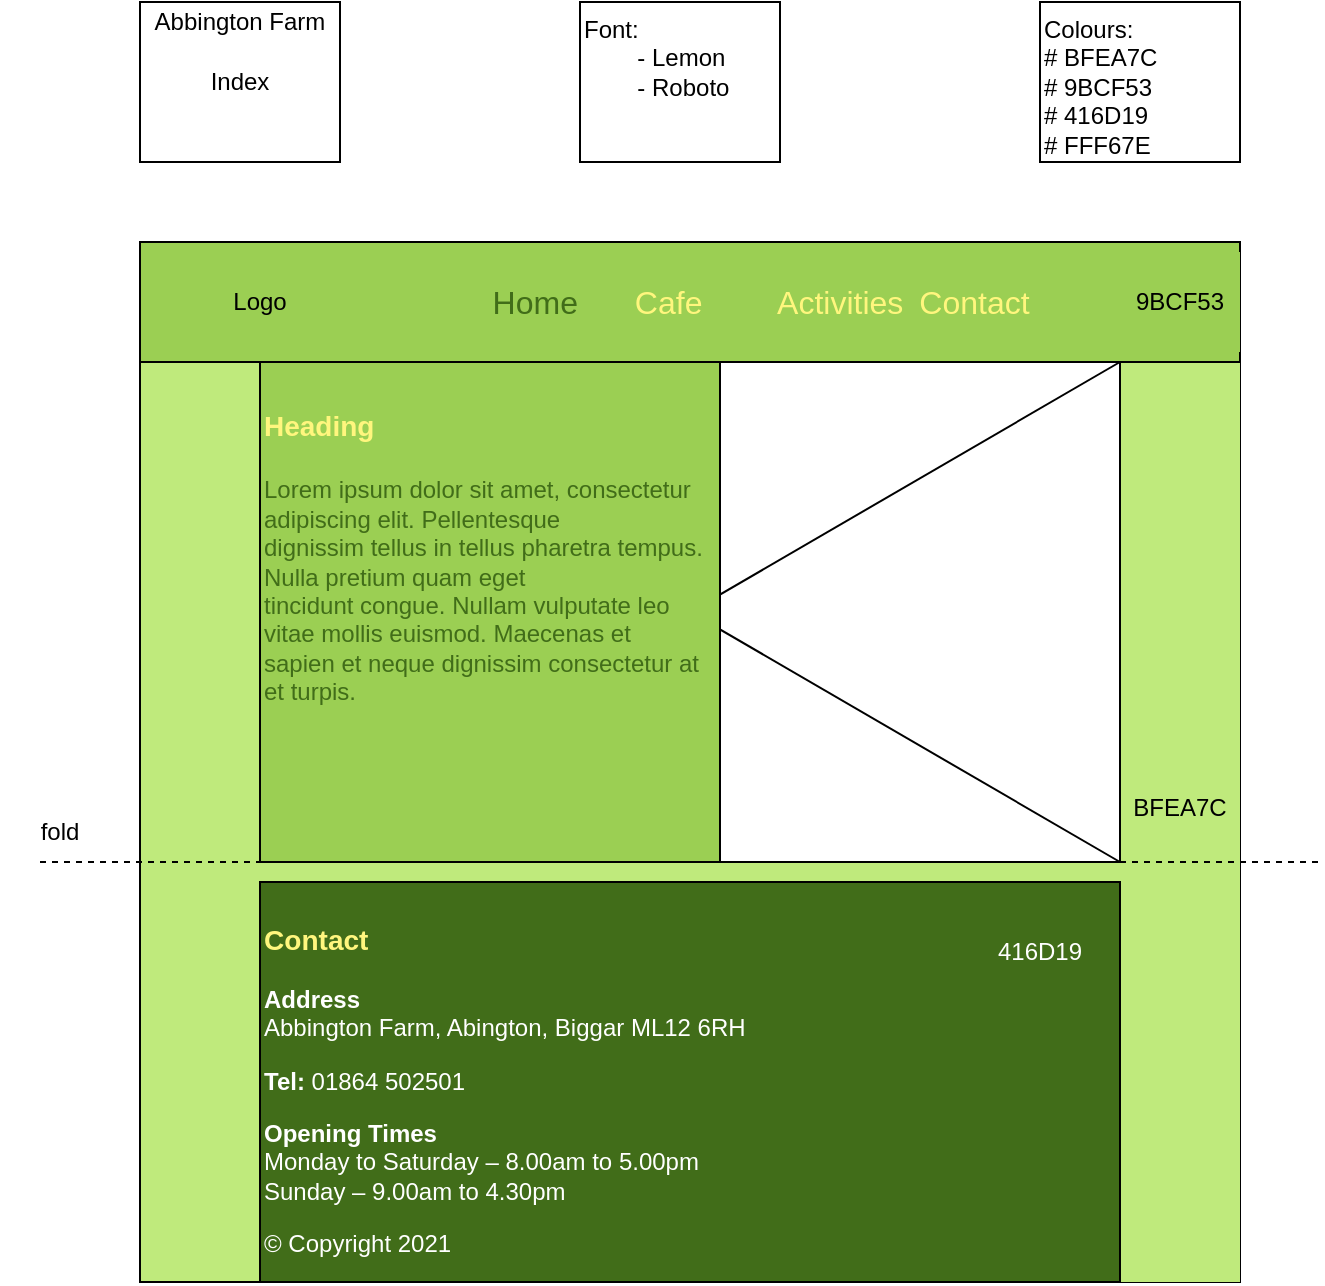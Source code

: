 <mxfile version="23.1.5" type="device">
  <diagram name="Page-1" id="TmDt9XGM6VzQtZlpyaEq">
    <mxGraphModel dx="746" dy="1153" grid="1" gridSize="10" guides="1" tooltips="1" connect="1" arrows="1" fold="1" page="1" pageScale="1" pageWidth="827" pageHeight="1169" math="0" shadow="0">
      <root>
        <mxCell id="0" />
        <mxCell id="1" parent="0" />
        <mxCell id="0ws95KaB-2t9atwoKgnw-3" value="Font:&lt;br&gt;&lt;span style=&quot;white-space: pre;&quot;&gt;&#x9;&lt;/span&gt;- Lemon&lt;br&gt;&lt;span style=&quot;white-space: pre;&quot;&gt;&#x9;&lt;/span&gt;- Roboto" style="rounded=0;whiteSpace=wrap;html=1;align=left;verticalAlign=top;fontStyle=0" vertex="1" parent="1">
          <mxGeometry x="320" y="40" width="100" height="80" as="geometry" />
        </mxCell>
        <mxCell id="0ws95KaB-2t9atwoKgnw-4" value="Colours:&lt;span style=&quot;&quot;&gt; &lt;br&gt;# BFEA7C&lt;br&gt;# 9BCF53&lt;br&gt;# 416D19&lt;br&gt;# FFF67E&lt;br&gt;&lt;/span&gt;" style="rounded=0;whiteSpace=wrap;html=1;align=left;verticalAlign=top;fontStyle=0" vertex="1" parent="1">
          <mxGeometry x="550" y="40" width="100" height="80" as="geometry" />
        </mxCell>
        <mxCell id="0ws95KaB-2t9atwoKgnw-5" value="" style="group" vertex="1" connectable="0" parent="1">
          <mxGeometry x="100" y="40" width="100" height="80" as="geometry" />
        </mxCell>
        <mxCell id="0ws95KaB-2t9atwoKgnw-1" value="Index" style="rounded=0;whiteSpace=wrap;html=1;align=center;verticalAlign=middle;" vertex="1" parent="0ws95KaB-2t9atwoKgnw-5">
          <mxGeometry width="100" height="80" as="geometry" />
        </mxCell>
        <mxCell id="0ws95KaB-2t9atwoKgnw-2" value="Abbington Farm" style="rounded=0;whiteSpace=wrap;html=1;strokeColor=none;fillColor=none;" vertex="1" parent="0ws95KaB-2t9atwoKgnw-5">
          <mxGeometry x="5" width="90" height="20" as="geometry" />
        </mxCell>
        <mxCell id="0ws95KaB-2t9atwoKgnw-6" value="" style="rounded=0;whiteSpace=wrap;html=1;" vertex="1" parent="1">
          <mxGeometry x="100" y="160" width="550" height="490" as="geometry" />
        </mxCell>
        <mxCell id="0ws95KaB-2t9atwoKgnw-23" value="" style="rounded=0;whiteSpace=wrap;html=1;strokeColor=#000000;fillColor=#BFEA7C;" vertex="1" parent="1">
          <mxGeometry x="100" y="220" width="550" height="460" as="geometry" />
        </mxCell>
        <mxCell id="0ws95KaB-2t9atwoKgnw-8" value="B&lt;span style=&quot;&quot;&gt;FEA7C&lt;/span&gt;&lt;div&gt;&lt;br/&gt;&lt;/div&gt;" style="rounded=0;whiteSpace=wrap;html=1;fillColor=#BFEA7C;strokeColor=none;" vertex="1" parent="1">
          <mxGeometry x="590" y="220" width="60" height="460" as="geometry" />
        </mxCell>
        <mxCell id="0ws95KaB-2t9atwoKgnw-9" value="&lt;div align=&quot;left&quot; style=&quot;font-size: 16px;&quot;&gt;&lt;font color=&quot;#fff67e&quot; style=&quot;font-size: 16px;&quot;&gt;&lt;span style=&quot;white-space: pre;&quot;&gt;&#x9;&lt;/span&gt;&lt;span style=&quot;white-space: pre;&quot;&gt;&#x9;&lt;/span&gt;&lt;/font&gt;&lt;font style=&quot;font-size: 16px;&quot;&gt;Home&lt;/font&gt;&lt;font color=&quot;#fff67e&quot; style=&quot;font-size: 16px;&quot;&gt; &lt;span style=&quot;white-space: pre;&quot;&gt;&#x9;&lt;/span&gt;Cafe &lt;span style=&quot;white-space: pre;&quot;&gt;&#x9;&lt;/span&gt;Activities &lt;span style=&quot;white-space: pre;&quot;&gt;&#x9;&lt;/span&gt;Contact&lt;br style=&quot;font-size: 16px;&quot;&gt;&lt;/font&gt;&lt;/div&gt;" style="rounded=0;whiteSpace=wrap;html=1;fillColor=#9BCF53;fontSize=16;fontColor=#416D19;" vertex="1" parent="1">
          <mxGeometry x="100" y="160" width="550" height="60" as="geometry" />
        </mxCell>
        <mxCell id="0ws95KaB-2t9atwoKgnw-10" value="Logo" style="rounded=0;whiteSpace=wrap;html=1;strokeColor=none;fillColor=none;" vertex="1" parent="1">
          <mxGeometry x="100" y="160" width="120" height="60" as="geometry" />
        </mxCell>
        <mxCell id="0ws95KaB-2t9atwoKgnw-11" value="" style="rounded=0;whiteSpace=wrap;html=1;" vertex="1" parent="1">
          <mxGeometry x="160" y="220" width="430" height="250" as="geometry" />
        </mxCell>
        <mxCell id="0ws95KaB-2t9atwoKgnw-12" value="" style="endArrow=none;html=1;rounded=0;entryX=1;entryY=1;entryDx=0;entryDy=0;exitX=0;exitY=0;exitDx=0;exitDy=0;" edge="1" parent="1" source="0ws95KaB-2t9atwoKgnw-11" target="0ws95KaB-2t9atwoKgnw-11">
          <mxGeometry width="50" height="50" relative="1" as="geometry">
            <mxPoint x="360" y="610" as="sourcePoint" />
            <mxPoint x="410" y="560" as="targetPoint" />
          </mxGeometry>
        </mxCell>
        <mxCell id="0ws95KaB-2t9atwoKgnw-14" value="" style="endArrow=none;html=1;rounded=0;entryX=1;entryY=0;entryDx=0;entryDy=0;exitX=0;exitY=1;exitDx=0;exitDy=0;" edge="1" parent="1" source="0ws95KaB-2t9atwoKgnw-11" target="0ws95KaB-2t9atwoKgnw-11">
          <mxGeometry width="50" height="50" relative="1" as="geometry">
            <mxPoint x="230" y="230" as="sourcePoint" />
            <mxPoint x="550" y="570" as="targetPoint" />
          </mxGeometry>
        </mxCell>
        <mxCell id="0ws95KaB-2t9atwoKgnw-15" value="" style="endArrow=none;dashed=1;html=1;rounded=0;" edge="1" parent="1">
          <mxGeometry width="50" height="50" relative="1" as="geometry">
            <mxPoint x="50" y="470" as="sourcePoint" />
            <mxPoint x="690" y="470" as="targetPoint" />
          </mxGeometry>
        </mxCell>
        <mxCell id="0ws95KaB-2t9atwoKgnw-16" value="fold" style="rounded=0;whiteSpace=wrap;html=1;strokeColor=none;fillColor=none;" vertex="1" parent="1">
          <mxGeometry x="30" y="440" width="60" height="30" as="geometry" />
        </mxCell>
        <mxCell id="0ws95KaB-2t9atwoKgnw-19" value="&lt;font color=&quot;#fff67e&quot; size=&quot;1&quot;&gt;&lt;b style=&quot;font-size: 14px;&quot;&gt;&lt;br&gt;Heading&lt;br&gt;&lt;br&gt;&lt;/b&gt;&lt;/font&gt;&lt;font color=&quot;#416d19&quot;&gt;Lorem ipsum dolor sit amet, consectetur adipiscing elit. Pellentesque &lt;br&gt;dignissim tellus in tellus pharetra tempus. Nulla pretium quam eget &lt;br&gt;tincidunt congue. Nullam vulputate leo vitae mollis euismod. Maecenas et&lt;br&gt; sapien et neque dignissim consectetur at et turpis. &lt;br&gt;&lt;/font&gt;&lt;div&gt;&lt;br&gt;&lt;/div&gt;" style="rounded=0;whiteSpace=wrap;html=1;verticalAlign=top;align=left;fillColor=#9BCF53;" vertex="1" parent="1">
          <mxGeometry x="160" y="220" width="230" height="250" as="geometry" />
        </mxCell>
        <mxCell id="0ws95KaB-2t9atwoKgnw-22" value="&lt;h3&gt;&lt;font color=&quot;#fff67e&quot;&gt;Contact&lt;/font&gt;&lt;/h3&gt;&lt;p&gt;&lt;font color=&quot;#ffffff&quot;&gt;&lt;strong&gt;Address&lt;br&gt;&lt;/strong&gt;Abbington Farm, Abington, Biggar ML12 6RH&lt;/font&gt;&lt;/p&gt;&lt;p&gt;&lt;font color=&quot;#ffffff&quot;&gt;&lt;strong&gt;Tel:&lt;/strong&gt; 01864 502501&lt;/font&gt;&lt;/p&gt;&lt;p&gt;&lt;font color=&quot;#ffffff&quot;&gt;&lt;strong&gt;Opening Times&lt;br&gt;&lt;/strong&gt;Monday to Saturday – 8.00am to 5.00pm&lt;br&gt;Sunday – 9.00am to 4.30pm&lt;/font&gt;&lt;/p&gt;&lt;p&gt;&lt;font color=&quot;#ffffff&quot;&gt;© Copyright 2021&lt;/font&gt;&lt;/p&gt;" style="rounded=0;whiteSpace=wrap;html=1;verticalAlign=top;align=left;fillColor=#416D19;" vertex="1" parent="1">
          <mxGeometry x="160" y="480" width="430" height="200" as="geometry" />
        </mxCell>
        <mxCell id="0ws95KaB-2t9atwoKgnw-25" value="9BCF53" style="rounded=0;whiteSpace=wrap;html=1;fillColor=#9BCF53;strokeColor=none;" vertex="1" parent="1">
          <mxGeometry x="590" y="165" width="60" height="50" as="geometry" />
        </mxCell>
        <mxCell id="0ws95KaB-2t9atwoKgnw-26" value="&lt;font color=&quot;#ffffff&quot;&gt;416D19&lt;/font&gt;" style="rounded=0;whiteSpace=wrap;html=1;fillColor=#416D19;strokeColor=none;" vertex="1" parent="1">
          <mxGeometry x="520" y="490" width="60" height="50" as="geometry" />
        </mxCell>
      </root>
    </mxGraphModel>
  </diagram>
</mxfile>
